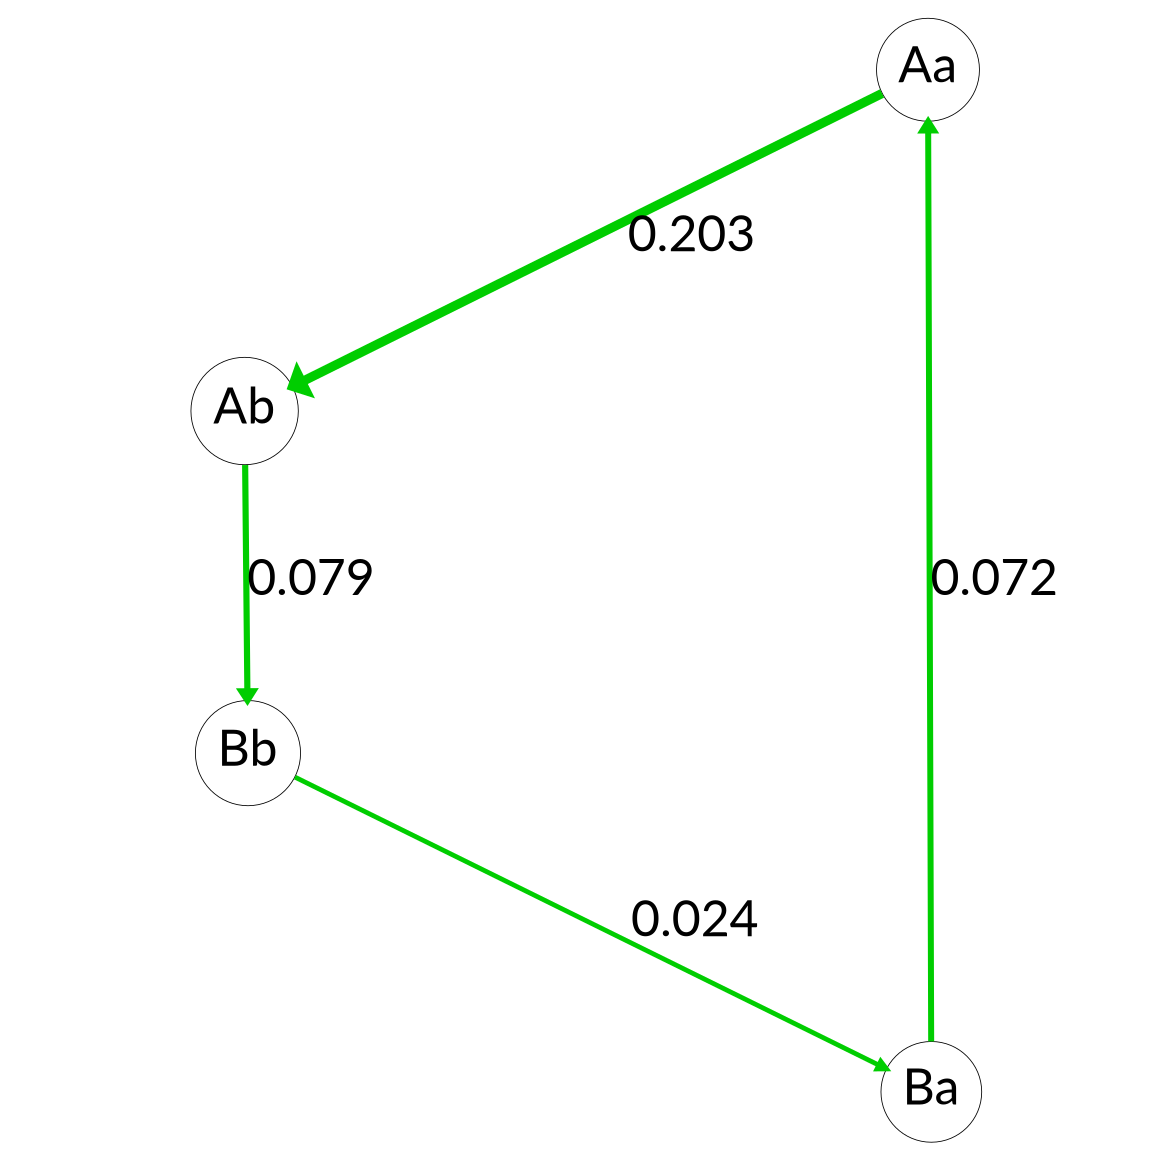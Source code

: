 // Invasion Network
digraph "96-invasion-network" {
	graph [dpi=200 fixedsize=false lheight=100 lwidth=100 nodesep=3 pad=0.3 ranksep=3 ratio=1 size="7.75,10.25"]
	node [fontcolor=black fontname=Lato fontsize=60]
	edge [fontname=Lato fontsize=60 weight=1]
	Aa [pos="0,0" shape=circle]
	Ab [pos="0,1" shape=circle]
	Ba [pos="1,0" shape=circle]
	Bb [pos="1,1" shape=circle]
	Aa -> Ab [label=0.203 arrowsize=1.203 color=green3 penwidth=11.09]
	Ab -> Bb [label=0.079 arrowsize=1.079 color=green3 penwidth=7.37]
	Ba -> Aa [label=0.072 arrowsize=1.072 color=green3 penwidth=7.16]
	Bb -> Ba [label=0.024 arrowsize=1.024 color=green3 penwidth=5.72]
}
